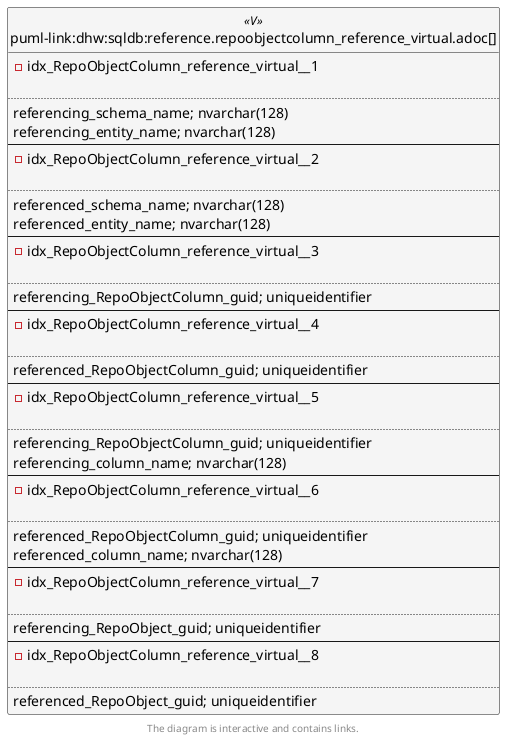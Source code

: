 @startuml
left to right direction
'top to bottom direction
hide circle
'avoide "." issues:
set namespaceSeparator none


skinparam class {
  BackgroundColor White
  BackgroundColor<<FN>> Yellow
  BackgroundColor<<FS>> Yellow
  BackgroundColor<<FT>> LightGray
  BackgroundColor<<IF>> Yellow
  BackgroundColor<<IS>> Yellow
  BackgroundColor<<P>> Aqua
  BackgroundColor<<PC>> Aqua
  BackgroundColor<<SN>> Yellow
  BackgroundColor<<SO>> SlateBlue
  BackgroundColor<<TF>> LightGray
  BackgroundColor<<TR>> Tomato
  BackgroundColor<<U>> White
  BackgroundColor<<V>> WhiteSmoke
  BackgroundColor<<X>> Aqua
  BackgroundColor<<external>> AliceBlue
}


entity "puml-link:dhw:sqldb:reference.repoobjectcolumn_reference_virtual.adoc[]" as reference.RepoObjectColumn_reference_virtual << V >> {
- idx_RepoObjectColumn_reference_virtual__1

..
referencing_schema_name; nvarchar(128)
referencing_entity_name; nvarchar(128)
--
- idx_RepoObjectColumn_reference_virtual__2

..
referenced_schema_name; nvarchar(128)
referenced_entity_name; nvarchar(128)
--
- idx_RepoObjectColumn_reference_virtual__3

..
referencing_RepoObjectColumn_guid; uniqueidentifier
--
- idx_RepoObjectColumn_reference_virtual__4

..
referenced_RepoObjectColumn_guid; uniqueidentifier
--
- idx_RepoObjectColumn_reference_virtual__5

..
referencing_RepoObjectColumn_guid; uniqueidentifier
referencing_column_name; nvarchar(128)
--
- idx_RepoObjectColumn_reference_virtual__6

..
referenced_RepoObjectColumn_guid; uniqueidentifier
referenced_column_name; nvarchar(128)
--
- idx_RepoObjectColumn_reference_virtual__7

..
referencing_RepoObject_guid; uniqueidentifier
--
- idx_RepoObjectColumn_reference_virtual__8

..
referenced_RepoObject_guid; uniqueidentifier
}

footer The diagram is interactive and contains links.
@enduml

